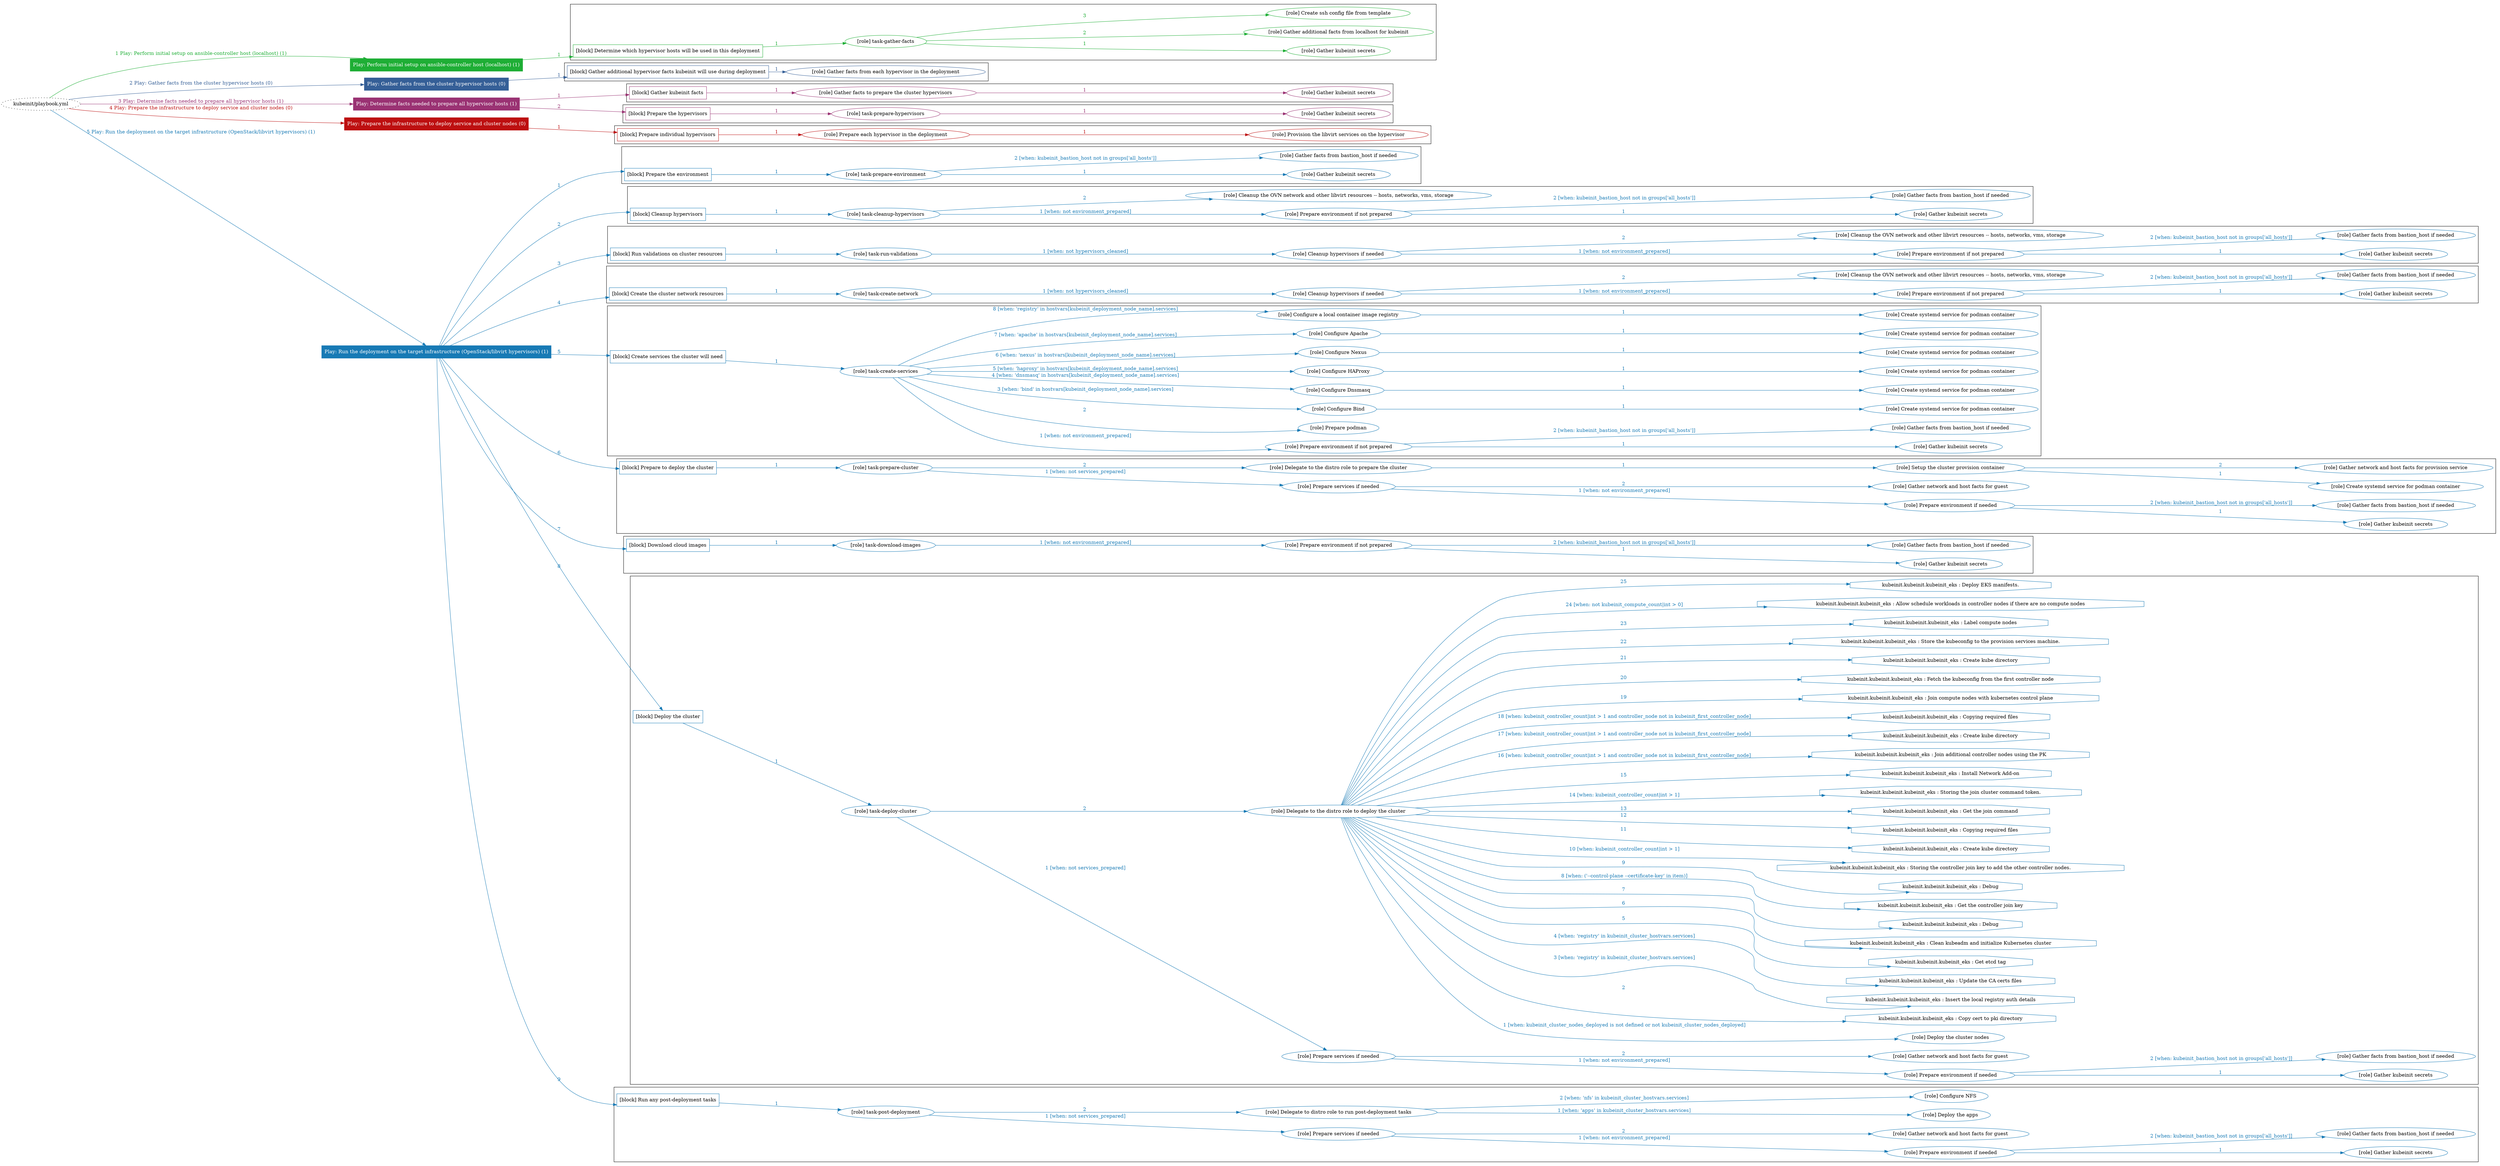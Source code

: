 digraph {
	graph [concentrate=true ordering=in rankdir=LR ratio=fill]
	edge [esep=5 sep=10]
	"kubeinit/playbook.yml" [URL="/home/runner/work/kubeinit/kubeinit/kubeinit/playbook.yml" id=playbook_f0147641 style=dotted]
	"kubeinit/playbook.yml" -> play_a2304761 [label="1 Play: Perform initial setup on ansible-controller host (localhost) (1)" color="#1eae35" fontcolor="#1eae35" id=edge_play_a2304761 labeltooltip="1 Play: Perform initial setup on ansible-controller host (localhost) (1)" tooltip="1 Play: Perform initial setup on ansible-controller host (localhost) (1)"]
	subgraph "Play: Perform initial setup on ansible-controller host (localhost) (1)" {
		play_a2304761 [label="Play: Perform initial setup on ansible-controller host (localhost) (1)" URL="/home/runner/work/kubeinit/kubeinit/kubeinit/playbook.yml" color="#1eae35" fontcolor="#ffffff" id=play_a2304761 shape=box style=filled tooltip=localhost]
		play_a2304761 -> block_bdf57516 [label=1 color="#1eae35" fontcolor="#1eae35" id=edge_block_bdf57516 labeltooltip=1 tooltip=1]
		subgraph cluster_block_bdf57516 {
			block_bdf57516 [label="[block] Determine which hypervisor hosts will be used in this deployment" URL="/home/runner/work/kubeinit/kubeinit/kubeinit/playbook.yml" color="#1eae35" id=block_bdf57516 labeltooltip="Determine which hypervisor hosts will be used in this deployment" shape=box tooltip="Determine which hypervisor hosts will be used in this deployment"]
			block_bdf57516 -> role_dcffb1e6 [label="1 " color="#1eae35" fontcolor="#1eae35" id=edge_role_dcffb1e6 labeltooltip="1 " tooltip="1 "]
			subgraph "task-gather-facts" {
				role_dcffb1e6 [label="[role] task-gather-facts" URL="/home/runner/work/kubeinit/kubeinit/kubeinit/playbook.yml" color="#1eae35" id=role_dcffb1e6 tooltip="task-gather-facts"]
				role_dcffb1e6 -> role_61f84d17 [label="1 " color="#1eae35" fontcolor="#1eae35" id=edge_role_61f84d17 labeltooltip="1 " tooltip="1 "]
				subgraph "Gather kubeinit secrets" {
					role_61f84d17 [label="[role] Gather kubeinit secrets" URL="/home/runner/.ansible/collections/ansible_collections/kubeinit/kubeinit/roles/kubeinit_prepare/tasks/build_hypervisors_group.yml" color="#1eae35" id=role_61f84d17 tooltip="Gather kubeinit secrets"]
				}
				role_dcffb1e6 -> role_24da6d61 [label="2 " color="#1eae35" fontcolor="#1eae35" id=edge_role_24da6d61 labeltooltip="2 " tooltip="2 "]
				subgraph "Gather additional facts from localhost for kubeinit" {
					role_24da6d61 [label="[role] Gather additional facts from localhost for kubeinit" URL="/home/runner/.ansible/collections/ansible_collections/kubeinit/kubeinit/roles/kubeinit_prepare/tasks/build_hypervisors_group.yml" color="#1eae35" id=role_24da6d61 tooltip="Gather additional facts from localhost for kubeinit"]
				}
				role_dcffb1e6 -> role_f5c06270 [label="3 " color="#1eae35" fontcolor="#1eae35" id=edge_role_f5c06270 labeltooltip="3 " tooltip="3 "]
				subgraph "Create ssh config file from template" {
					role_f5c06270 [label="[role] Create ssh config file from template" URL="/home/runner/.ansible/collections/ansible_collections/kubeinit/kubeinit/roles/kubeinit_prepare/tasks/build_hypervisors_group.yml" color="#1eae35" id=role_f5c06270 tooltip="Create ssh config file from template"]
				}
			}
		}
	}
	"kubeinit/playbook.yml" -> play_5d969dad [label="2 Play: Gather facts from the cluster hypervisor hosts (0)" color="#355f97" fontcolor="#355f97" id=edge_play_5d969dad labeltooltip="2 Play: Gather facts from the cluster hypervisor hosts (0)" tooltip="2 Play: Gather facts from the cluster hypervisor hosts (0)"]
	subgraph "Play: Gather facts from the cluster hypervisor hosts (0)" {
		play_5d969dad [label="Play: Gather facts from the cluster hypervisor hosts (0)" URL="/home/runner/work/kubeinit/kubeinit/kubeinit/playbook.yml" color="#355f97" fontcolor="#ffffff" id=play_5d969dad shape=box style=filled tooltip="Play: Gather facts from the cluster hypervisor hosts (0)"]
		play_5d969dad -> block_e7ee8a9f [label=1 color="#355f97" fontcolor="#355f97" id=edge_block_e7ee8a9f labeltooltip=1 tooltip=1]
		subgraph cluster_block_e7ee8a9f {
			block_e7ee8a9f [label="[block] Gather additional hypervisor facts kubeinit will use during deployment" URL="/home/runner/work/kubeinit/kubeinit/kubeinit/playbook.yml" color="#355f97" id=block_e7ee8a9f labeltooltip="Gather additional hypervisor facts kubeinit will use during deployment" shape=box tooltip="Gather additional hypervisor facts kubeinit will use during deployment"]
			block_e7ee8a9f -> role_5f6db469 [label="1 " color="#355f97" fontcolor="#355f97" id=edge_role_5f6db469 labeltooltip="1 " tooltip="1 "]
			subgraph "Gather facts from each hypervisor in the deployment" {
				role_5f6db469 [label="[role] Gather facts from each hypervisor in the deployment" URL="/home/runner/work/kubeinit/kubeinit/kubeinit/playbook.yml" color="#355f97" id=role_5f6db469 tooltip="Gather facts from each hypervisor in the deployment"]
			}
		}
	}
	"kubeinit/playbook.yml" -> play_478903c7 [label="3 Play: Determine facts needed to prepare all hypervisor hosts (1)" color="#9a3273" fontcolor="#9a3273" id=edge_play_478903c7 labeltooltip="3 Play: Determine facts needed to prepare all hypervisor hosts (1)" tooltip="3 Play: Determine facts needed to prepare all hypervisor hosts (1)"]
	subgraph "Play: Determine facts needed to prepare all hypervisor hosts (1)" {
		play_478903c7 [label="Play: Determine facts needed to prepare all hypervisor hosts (1)" URL="/home/runner/work/kubeinit/kubeinit/kubeinit/playbook.yml" color="#9a3273" fontcolor="#ffffff" id=play_478903c7 shape=box style=filled tooltip=localhost]
		play_478903c7 -> block_e24dfb9a [label=1 color="#9a3273" fontcolor="#9a3273" id=edge_block_e24dfb9a labeltooltip=1 tooltip=1]
		subgraph cluster_block_e24dfb9a {
			block_e24dfb9a [label="[block] Gather kubeinit facts" URL="/home/runner/work/kubeinit/kubeinit/kubeinit/playbook.yml" color="#9a3273" id=block_e24dfb9a labeltooltip="Gather kubeinit facts" shape=box tooltip="Gather kubeinit facts"]
			block_e24dfb9a -> role_e4e153f3 [label="1 " color="#9a3273" fontcolor="#9a3273" id=edge_role_e4e153f3 labeltooltip="1 " tooltip="1 "]
			subgraph "Gather facts to prepare the cluster hypervisors" {
				role_e4e153f3 [label="[role] Gather facts to prepare the cluster hypervisors" URL="/home/runner/work/kubeinit/kubeinit/kubeinit/playbook.yml" color="#9a3273" id=role_e4e153f3 tooltip="Gather facts to prepare the cluster hypervisors"]
				role_e4e153f3 -> role_636f1005 [label="1 " color="#9a3273" fontcolor="#9a3273" id=edge_role_636f1005 labeltooltip="1 " tooltip="1 "]
				subgraph "Gather kubeinit secrets" {
					role_636f1005 [label="[role] Gather kubeinit secrets" URL="/home/runner/.ansible/collections/ansible_collections/kubeinit/kubeinit/roles/kubeinit_prepare/tasks/gather_kubeinit_facts.yml" color="#9a3273" id=role_636f1005 tooltip="Gather kubeinit secrets"]
				}
			}
		}
		play_478903c7 -> block_17fb18f7 [label=2 color="#9a3273" fontcolor="#9a3273" id=edge_block_17fb18f7 labeltooltip=2 tooltip=2]
		subgraph cluster_block_17fb18f7 {
			block_17fb18f7 [label="[block] Prepare the hypervisors" URL="/home/runner/work/kubeinit/kubeinit/kubeinit/playbook.yml" color="#9a3273" id=block_17fb18f7 labeltooltip="Prepare the hypervisors" shape=box tooltip="Prepare the hypervisors"]
			block_17fb18f7 -> role_2eb14fb4 [label="1 " color="#9a3273" fontcolor="#9a3273" id=edge_role_2eb14fb4 labeltooltip="1 " tooltip="1 "]
			subgraph "task-prepare-hypervisors" {
				role_2eb14fb4 [label="[role] task-prepare-hypervisors" URL="/home/runner/work/kubeinit/kubeinit/kubeinit/playbook.yml" color="#9a3273" id=role_2eb14fb4 tooltip="task-prepare-hypervisors"]
				role_2eb14fb4 -> role_89a59c3b [label="1 " color="#9a3273" fontcolor="#9a3273" id=edge_role_89a59c3b labeltooltip="1 " tooltip="1 "]
				subgraph "Gather kubeinit secrets" {
					role_89a59c3b [label="[role] Gather kubeinit secrets" URL="/home/runner/.ansible/collections/ansible_collections/kubeinit/kubeinit/roles/kubeinit_prepare/tasks/gather_kubeinit_facts.yml" color="#9a3273" id=role_89a59c3b tooltip="Gather kubeinit secrets"]
				}
			}
		}
	}
	"kubeinit/playbook.yml" -> play_bc3dfcae [label="4 Play: Prepare the infrastructure to deploy service and cluster nodes (0)" color="#bd0f10" fontcolor="#bd0f10" id=edge_play_bc3dfcae labeltooltip="4 Play: Prepare the infrastructure to deploy service and cluster nodes (0)" tooltip="4 Play: Prepare the infrastructure to deploy service and cluster nodes (0)"]
	subgraph "Play: Prepare the infrastructure to deploy service and cluster nodes (0)" {
		play_bc3dfcae [label="Play: Prepare the infrastructure to deploy service and cluster nodes (0)" URL="/home/runner/work/kubeinit/kubeinit/kubeinit/playbook.yml" color="#bd0f10" fontcolor="#ffffff" id=play_bc3dfcae shape=box style=filled tooltip="Play: Prepare the infrastructure to deploy service and cluster nodes (0)"]
		play_bc3dfcae -> block_8a30a41b [label=1 color="#bd0f10" fontcolor="#bd0f10" id=edge_block_8a30a41b labeltooltip=1 tooltip=1]
		subgraph cluster_block_8a30a41b {
			block_8a30a41b [label="[block] Prepare individual hypervisors" URL="/home/runner/work/kubeinit/kubeinit/kubeinit/playbook.yml" color="#bd0f10" id=block_8a30a41b labeltooltip="Prepare individual hypervisors" shape=box tooltip="Prepare individual hypervisors"]
			block_8a30a41b -> role_1e83a8d7 [label="1 " color="#bd0f10" fontcolor="#bd0f10" id=edge_role_1e83a8d7 labeltooltip="1 " tooltip="1 "]
			subgraph "Prepare each hypervisor in the deployment" {
				role_1e83a8d7 [label="[role] Prepare each hypervisor in the deployment" URL="/home/runner/work/kubeinit/kubeinit/kubeinit/playbook.yml" color="#bd0f10" id=role_1e83a8d7 tooltip="Prepare each hypervisor in the deployment"]
				role_1e83a8d7 -> role_64816cbc [label="1 " color="#bd0f10" fontcolor="#bd0f10" id=edge_role_64816cbc labeltooltip="1 " tooltip="1 "]
				subgraph "Provision the libvirt services on the hypervisor" {
					role_64816cbc [label="[role] Provision the libvirt services on the hypervisor" URL="/home/runner/.ansible/collections/ansible_collections/kubeinit/kubeinit/roles/kubeinit_prepare/tasks/prepare_hypervisor.yml" color="#bd0f10" id=role_64816cbc tooltip="Provision the libvirt services on the hypervisor"]
				}
			}
		}
	}
	"kubeinit/playbook.yml" -> play_3e0c4d8b [label="5 Play: Run the deployment on the target infrastructure (OpenStack/libvirt hypervisors) (1)" color="#177ab5" fontcolor="#177ab5" id=edge_play_3e0c4d8b labeltooltip="5 Play: Run the deployment on the target infrastructure (OpenStack/libvirt hypervisors) (1)" tooltip="5 Play: Run the deployment on the target infrastructure (OpenStack/libvirt hypervisors) (1)"]
	subgraph "Play: Run the deployment on the target infrastructure (OpenStack/libvirt hypervisors) (1)" {
		play_3e0c4d8b [label="Play: Run the deployment on the target infrastructure (OpenStack/libvirt hypervisors) (1)" URL="/home/runner/work/kubeinit/kubeinit/kubeinit/playbook.yml" color="#177ab5" fontcolor="#ffffff" id=play_3e0c4d8b shape=box style=filled tooltip=localhost]
		play_3e0c4d8b -> block_c93b0fdb [label=1 color="#177ab5" fontcolor="#177ab5" id=edge_block_c93b0fdb labeltooltip=1 tooltip=1]
		subgraph cluster_block_c93b0fdb {
			block_c93b0fdb [label="[block] Prepare the environment" URL="/home/runner/work/kubeinit/kubeinit/kubeinit/playbook.yml" color="#177ab5" id=block_c93b0fdb labeltooltip="Prepare the environment" shape=box tooltip="Prepare the environment"]
			block_c93b0fdb -> role_8b2eae21 [label="1 " color="#177ab5" fontcolor="#177ab5" id=edge_role_8b2eae21 labeltooltip="1 " tooltip="1 "]
			subgraph "task-prepare-environment" {
				role_8b2eae21 [label="[role] task-prepare-environment" URL="/home/runner/work/kubeinit/kubeinit/kubeinit/playbook.yml" color="#177ab5" id=role_8b2eae21 tooltip="task-prepare-environment"]
				role_8b2eae21 -> role_1531e004 [label="1 " color="#177ab5" fontcolor="#177ab5" id=edge_role_1531e004 labeltooltip="1 " tooltip="1 "]
				subgraph "Gather kubeinit secrets" {
					role_1531e004 [label="[role] Gather kubeinit secrets" URL="/home/runner/.ansible/collections/ansible_collections/kubeinit/kubeinit/roles/kubeinit_prepare/tasks/gather_kubeinit_facts.yml" color="#177ab5" id=role_1531e004 tooltip="Gather kubeinit secrets"]
				}
				role_8b2eae21 -> role_c51755dd [label="2 [when: kubeinit_bastion_host not in groups['all_hosts']]" color="#177ab5" fontcolor="#177ab5" id=edge_role_c51755dd labeltooltip="2 [when: kubeinit_bastion_host not in groups['all_hosts']]" tooltip="2 [when: kubeinit_bastion_host not in groups['all_hosts']]"]
				subgraph "Gather facts from bastion_host if needed" {
					role_c51755dd [label="[role] Gather facts from bastion_host if needed" URL="/home/runner/.ansible/collections/ansible_collections/kubeinit/kubeinit/roles/kubeinit_prepare/tasks/main.yml" color="#177ab5" id=role_c51755dd tooltip="Gather facts from bastion_host if needed"]
				}
			}
		}
		play_3e0c4d8b -> block_591edca5 [label=2 color="#177ab5" fontcolor="#177ab5" id=edge_block_591edca5 labeltooltip=2 tooltip=2]
		subgraph cluster_block_591edca5 {
			block_591edca5 [label="[block] Cleanup hypervisors" URL="/home/runner/work/kubeinit/kubeinit/kubeinit/playbook.yml" color="#177ab5" id=block_591edca5 labeltooltip="Cleanup hypervisors" shape=box tooltip="Cleanup hypervisors"]
			block_591edca5 -> role_b8232053 [label="1 " color="#177ab5" fontcolor="#177ab5" id=edge_role_b8232053 labeltooltip="1 " tooltip="1 "]
			subgraph "task-cleanup-hypervisors" {
				role_b8232053 [label="[role] task-cleanup-hypervisors" URL="/home/runner/work/kubeinit/kubeinit/kubeinit/playbook.yml" color="#177ab5" id=role_b8232053 tooltip="task-cleanup-hypervisors"]
				role_b8232053 -> role_81a8f7a6 [label="1 [when: not environment_prepared]" color="#177ab5" fontcolor="#177ab5" id=edge_role_81a8f7a6 labeltooltip="1 [when: not environment_prepared]" tooltip="1 [when: not environment_prepared]"]
				subgraph "Prepare environment if not prepared" {
					role_81a8f7a6 [label="[role] Prepare environment if not prepared" URL="/home/runner/.ansible/collections/ansible_collections/kubeinit/kubeinit/roles/kubeinit_libvirt/tasks/cleanup_hypervisors.yml" color="#177ab5" id=role_81a8f7a6 tooltip="Prepare environment if not prepared"]
					role_81a8f7a6 -> role_49b6e85c [label="1 " color="#177ab5" fontcolor="#177ab5" id=edge_role_49b6e85c labeltooltip="1 " tooltip="1 "]
					subgraph "Gather kubeinit secrets" {
						role_49b6e85c [label="[role] Gather kubeinit secrets" URL="/home/runner/.ansible/collections/ansible_collections/kubeinit/kubeinit/roles/kubeinit_prepare/tasks/gather_kubeinit_facts.yml" color="#177ab5" id=role_49b6e85c tooltip="Gather kubeinit secrets"]
					}
					role_81a8f7a6 -> role_f3501c54 [label="2 [when: kubeinit_bastion_host not in groups['all_hosts']]" color="#177ab5" fontcolor="#177ab5" id=edge_role_f3501c54 labeltooltip="2 [when: kubeinit_bastion_host not in groups['all_hosts']]" tooltip="2 [when: kubeinit_bastion_host not in groups['all_hosts']]"]
					subgraph "Gather facts from bastion_host if needed" {
						role_f3501c54 [label="[role] Gather facts from bastion_host if needed" URL="/home/runner/.ansible/collections/ansible_collections/kubeinit/kubeinit/roles/kubeinit_prepare/tasks/main.yml" color="#177ab5" id=role_f3501c54 tooltip="Gather facts from bastion_host if needed"]
					}
				}
				role_b8232053 -> role_06b19e28 [label="2 " color="#177ab5" fontcolor="#177ab5" id=edge_role_06b19e28 labeltooltip="2 " tooltip="2 "]
				subgraph "Cleanup the OVN network and other libvirt resources -- hosts, networks, vms, storage" {
					role_06b19e28 [label="[role] Cleanup the OVN network and other libvirt resources -- hosts, networks, vms, storage" URL="/home/runner/.ansible/collections/ansible_collections/kubeinit/kubeinit/roles/kubeinit_libvirt/tasks/cleanup_hypervisors.yml" color="#177ab5" id=role_06b19e28 tooltip="Cleanup the OVN network and other libvirt resources -- hosts, networks, vms, storage"]
				}
			}
		}
		play_3e0c4d8b -> block_31af3e53 [label=3 color="#177ab5" fontcolor="#177ab5" id=edge_block_31af3e53 labeltooltip=3 tooltip=3]
		subgraph cluster_block_31af3e53 {
			block_31af3e53 [label="[block] Run validations on cluster resources" URL="/home/runner/work/kubeinit/kubeinit/kubeinit/playbook.yml" color="#177ab5" id=block_31af3e53 labeltooltip="Run validations on cluster resources" shape=box tooltip="Run validations on cluster resources"]
			block_31af3e53 -> role_81a616be [label="1 " color="#177ab5" fontcolor="#177ab5" id=edge_role_81a616be labeltooltip="1 " tooltip="1 "]
			subgraph "task-run-validations" {
				role_81a616be [label="[role] task-run-validations" URL="/home/runner/work/kubeinit/kubeinit/kubeinit/playbook.yml" color="#177ab5" id=role_81a616be tooltip="task-run-validations"]
				role_81a616be -> role_1364bd52 [label="1 [when: not hypervisors_cleaned]" color="#177ab5" fontcolor="#177ab5" id=edge_role_1364bd52 labeltooltip="1 [when: not hypervisors_cleaned]" tooltip="1 [when: not hypervisors_cleaned]"]
				subgraph "Cleanup hypervisors if needed" {
					role_1364bd52 [label="[role] Cleanup hypervisors if needed" URL="/home/runner/.ansible/collections/ansible_collections/kubeinit/kubeinit/roles/kubeinit_validations/tasks/main.yml" color="#177ab5" id=role_1364bd52 tooltip="Cleanup hypervisors if needed"]
					role_1364bd52 -> role_6b56300a [label="1 [when: not environment_prepared]" color="#177ab5" fontcolor="#177ab5" id=edge_role_6b56300a labeltooltip="1 [when: not environment_prepared]" tooltip="1 [when: not environment_prepared]"]
					subgraph "Prepare environment if not prepared" {
						role_6b56300a [label="[role] Prepare environment if not prepared" URL="/home/runner/.ansible/collections/ansible_collections/kubeinit/kubeinit/roles/kubeinit_libvirt/tasks/cleanup_hypervisors.yml" color="#177ab5" id=role_6b56300a tooltip="Prepare environment if not prepared"]
						role_6b56300a -> role_85d1f8d6 [label="1 " color="#177ab5" fontcolor="#177ab5" id=edge_role_85d1f8d6 labeltooltip="1 " tooltip="1 "]
						subgraph "Gather kubeinit secrets" {
							role_85d1f8d6 [label="[role] Gather kubeinit secrets" URL="/home/runner/.ansible/collections/ansible_collections/kubeinit/kubeinit/roles/kubeinit_prepare/tasks/gather_kubeinit_facts.yml" color="#177ab5" id=role_85d1f8d6 tooltip="Gather kubeinit secrets"]
						}
						role_6b56300a -> role_6b013eae [label="2 [when: kubeinit_bastion_host not in groups['all_hosts']]" color="#177ab5" fontcolor="#177ab5" id=edge_role_6b013eae labeltooltip="2 [when: kubeinit_bastion_host not in groups['all_hosts']]" tooltip="2 [when: kubeinit_bastion_host not in groups['all_hosts']]"]
						subgraph "Gather facts from bastion_host if needed" {
							role_6b013eae [label="[role] Gather facts from bastion_host if needed" URL="/home/runner/.ansible/collections/ansible_collections/kubeinit/kubeinit/roles/kubeinit_prepare/tasks/main.yml" color="#177ab5" id=role_6b013eae tooltip="Gather facts from bastion_host if needed"]
						}
					}
					role_1364bd52 -> role_3ee1a381 [label="2 " color="#177ab5" fontcolor="#177ab5" id=edge_role_3ee1a381 labeltooltip="2 " tooltip="2 "]
					subgraph "Cleanup the OVN network and other libvirt resources -- hosts, networks, vms, storage" {
						role_3ee1a381 [label="[role] Cleanup the OVN network and other libvirt resources -- hosts, networks, vms, storage" URL="/home/runner/.ansible/collections/ansible_collections/kubeinit/kubeinit/roles/kubeinit_libvirt/tasks/cleanup_hypervisors.yml" color="#177ab5" id=role_3ee1a381 tooltip="Cleanup the OVN network and other libvirt resources -- hosts, networks, vms, storage"]
					}
				}
			}
		}
		play_3e0c4d8b -> block_73064d45 [label=4 color="#177ab5" fontcolor="#177ab5" id=edge_block_73064d45 labeltooltip=4 tooltip=4]
		subgraph cluster_block_73064d45 {
			block_73064d45 [label="[block] Create the cluster network resources" URL="/home/runner/work/kubeinit/kubeinit/kubeinit/playbook.yml" color="#177ab5" id=block_73064d45 labeltooltip="Create the cluster network resources" shape=box tooltip="Create the cluster network resources"]
			block_73064d45 -> role_d2ea6487 [label="1 " color="#177ab5" fontcolor="#177ab5" id=edge_role_d2ea6487 labeltooltip="1 " tooltip="1 "]
			subgraph "task-create-network" {
				role_d2ea6487 [label="[role] task-create-network" URL="/home/runner/work/kubeinit/kubeinit/kubeinit/playbook.yml" color="#177ab5" id=role_d2ea6487 tooltip="task-create-network"]
				role_d2ea6487 -> role_30cc62c3 [label="1 [when: not hypervisors_cleaned]" color="#177ab5" fontcolor="#177ab5" id=edge_role_30cc62c3 labeltooltip="1 [when: not hypervisors_cleaned]" tooltip="1 [when: not hypervisors_cleaned]"]
				subgraph "Cleanup hypervisors if needed" {
					role_30cc62c3 [label="[role] Cleanup hypervisors if needed" URL="/home/runner/.ansible/collections/ansible_collections/kubeinit/kubeinit/roles/kubeinit_libvirt/tasks/create_network.yml" color="#177ab5" id=role_30cc62c3 tooltip="Cleanup hypervisors if needed"]
					role_30cc62c3 -> role_4cc3a762 [label="1 [when: not environment_prepared]" color="#177ab5" fontcolor="#177ab5" id=edge_role_4cc3a762 labeltooltip="1 [when: not environment_prepared]" tooltip="1 [when: not environment_prepared]"]
					subgraph "Prepare environment if not prepared" {
						role_4cc3a762 [label="[role] Prepare environment if not prepared" URL="/home/runner/.ansible/collections/ansible_collections/kubeinit/kubeinit/roles/kubeinit_libvirt/tasks/cleanup_hypervisors.yml" color="#177ab5" id=role_4cc3a762 tooltip="Prepare environment if not prepared"]
						role_4cc3a762 -> role_bf8e9045 [label="1 " color="#177ab5" fontcolor="#177ab5" id=edge_role_bf8e9045 labeltooltip="1 " tooltip="1 "]
						subgraph "Gather kubeinit secrets" {
							role_bf8e9045 [label="[role] Gather kubeinit secrets" URL="/home/runner/.ansible/collections/ansible_collections/kubeinit/kubeinit/roles/kubeinit_prepare/tasks/gather_kubeinit_facts.yml" color="#177ab5" id=role_bf8e9045 tooltip="Gather kubeinit secrets"]
						}
						role_4cc3a762 -> role_9a6289aa [label="2 [when: kubeinit_bastion_host not in groups['all_hosts']]" color="#177ab5" fontcolor="#177ab5" id=edge_role_9a6289aa labeltooltip="2 [when: kubeinit_bastion_host not in groups['all_hosts']]" tooltip="2 [when: kubeinit_bastion_host not in groups['all_hosts']]"]
						subgraph "Gather facts from bastion_host if needed" {
							role_9a6289aa [label="[role] Gather facts from bastion_host if needed" URL="/home/runner/.ansible/collections/ansible_collections/kubeinit/kubeinit/roles/kubeinit_prepare/tasks/main.yml" color="#177ab5" id=role_9a6289aa tooltip="Gather facts from bastion_host if needed"]
						}
					}
					role_30cc62c3 -> role_139a7ace [label="2 " color="#177ab5" fontcolor="#177ab5" id=edge_role_139a7ace labeltooltip="2 " tooltip="2 "]
					subgraph "Cleanup the OVN network and other libvirt resources -- hosts, networks, vms, storage" {
						role_139a7ace [label="[role] Cleanup the OVN network and other libvirt resources -- hosts, networks, vms, storage" URL="/home/runner/.ansible/collections/ansible_collections/kubeinit/kubeinit/roles/kubeinit_libvirt/tasks/cleanup_hypervisors.yml" color="#177ab5" id=role_139a7ace tooltip="Cleanup the OVN network and other libvirt resources -- hosts, networks, vms, storage"]
					}
				}
			}
		}
		play_3e0c4d8b -> block_8c32dfed [label=5 color="#177ab5" fontcolor="#177ab5" id=edge_block_8c32dfed labeltooltip=5 tooltip=5]
		subgraph cluster_block_8c32dfed {
			block_8c32dfed [label="[block] Create services the cluster will need" URL="/home/runner/work/kubeinit/kubeinit/kubeinit/playbook.yml" color="#177ab5" id=block_8c32dfed labeltooltip="Create services the cluster will need" shape=box tooltip="Create services the cluster will need"]
			block_8c32dfed -> role_ca3aadd4 [label="1 " color="#177ab5" fontcolor="#177ab5" id=edge_role_ca3aadd4 labeltooltip="1 " tooltip="1 "]
			subgraph "task-create-services" {
				role_ca3aadd4 [label="[role] task-create-services" URL="/home/runner/work/kubeinit/kubeinit/kubeinit/playbook.yml" color="#177ab5" id=role_ca3aadd4 tooltip="task-create-services"]
				role_ca3aadd4 -> role_459d5824 [label="1 [when: not environment_prepared]" color="#177ab5" fontcolor="#177ab5" id=edge_role_459d5824 labeltooltip="1 [when: not environment_prepared]" tooltip="1 [when: not environment_prepared]"]
				subgraph "Prepare environment if not prepared" {
					role_459d5824 [label="[role] Prepare environment if not prepared" URL="/home/runner/.ansible/collections/ansible_collections/kubeinit/kubeinit/roles/kubeinit_services/tasks/main.yml" color="#177ab5" id=role_459d5824 tooltip="Prepare environment if not prepared"]
					role_459d5824 -> role_a44c2873 [label="1 " color="#177ab5" fontcolor="#177ab5" id=edge_role_a44c2873 labeltooltip="1 " tooltip="1 "]
					subgraph "Gather kubeinit secrets" {
						role_a44c2873 [label="[role] Gather kubeinit secrets" URL="/home/runner/.ansible/collections/ansible_collections/kubeinit/kubeinit/roles/kubeinit_prepare/tasks/gather_kubeinit_facts.yml" color="#177ab5" id=role_a44c2873 tooltip="Gather kubeinit secrets"]
					}
					role_459d5824 -> role_9d5e5e55 [label="2 [when: kubeinit_bastion_host not in groups['all_hosts']]" color="#177ab5" fontcolor="#177ab5" id=edge_role_9d5e5e55 labeltooltip="2 [when: kubeinit_bastion_host not in groups['all_hosts']]" tooltip="2 [when: kubeinit_bastion_host not in groups['all_hosts']]"]
					subgraph "Gather facts from bastion_host if needed" {
						role_9d5e5e55 [label="[role] Gather facts from bastion_host if needed" URL="/home/runner/.ansible/collections/ansible_collections/kubeinit/kubeinit/roles/kubeinit_prepare/tasks/main.yml" color="#177ab5" id=role_9d5e5e55 tooltip="Gather facts from bastion_host if needed"]
					}
				}
				role_ca3aadd4 -> role_2408ce64 [label="2 " color="#177ab5" fontcolor="#177ab5" id=edge_role_2408ce64 labeltooltip="2 " tooltip="2 "]
				subgraph "Prepare podman" {
					role_2408ce64 [label="[role] Prepare podman" URL="/home/runner/.ansible/collections/ansible_collections/kubeinit/kubeinit/roles/kubeinit_services/tasks/00_create_service_pod.yml" color="#177ab5" id=role_2408ce64 tooltip="Prepare podman"]
				}
				role_ca3aadd4 -> role_657dd968 [label="3 [when: 'bind' in hostvars[kubeinit_deployment_node_name].services]" color="#177ab5" fontcolor="#177ab5" id=edge_role_657dd968 labeltooltip="3 [when: 'bind' in hostvars[kubeinit_deployment_node_name].services]" tooltip="3 [when: 'bind' in hostvars[kubeinit_deployment_node_name].services]"]
				subgraph "Configure Bind" {
					role_657dd968 [label="[role] Configure Bind" URL="/home/runner/.ansible/collections/ansible_collections/kubeinit/kubeinit/roles/kubeinit_services/tasks/start_services_containers.yml" color="#177ab5" id=role_657dd968 tooltip="Configure Bind"]
					role_657dd968 -> role_a75a59e5 [label="1 " color="#177ab5" fontcolor="#177ab5" id=edge_role_a75a59e5 labeltooltip="1 " tooltip="1 "]
					subgraph "Create systemd service for podman container" {
						role_a75a59e5 [label="[role] Create systemd service for podman container" URL="/home/runner/.ansible/collections/ansible_collections/kubeinit/kubeinit/roles/kubeinit_bind/tasks/main.yml" color="#177ab5" id=role_a75a59e5 tooltip="Create systemd service for podman container"]
					}
				}
				role_ca3aadd4 -> role_943a6534 [label="4 [when: 'dnsmasq' in hostvars[kubeinit_deployment_node_name].services]" color="#177ab5" fontcolor="#177ab5" id=edge_role_943a6534 labeltooltip="4 [when: 'dnsmasq' in hostvars[kubeinit_deployment_node_name].services]" tooltip="4 [when: 'dnsmasq' in hostvars[kubeinit_deployment_node_name].services]"]
				subgraph "Configure Dnsmasq" {
					role_943a6534 [label="[role] Configure Dnsmasq" URL="/home/runner/.ansible/collections/ansible_collections/kubeinit/kubeinit/roles/kubeinit_services/tasks/start_services_containers.yml" color="#177ab5" id=role_943a6534 tooltip="Configure Dnsmasq"]
					role_943a6534 -> role_bc54350d [label="1 " color="#177ab5" fontcolor="#177ab5" id=edge_role_bc54350d labeltooltip="1 " tooltip="1 "]
					subgraph "Create systemd service for podman container" {
						role_bc54350d [label="[role] Create systemd service for podman container" URL="/home/runner/.ansible/collections/ansible_collections/kubeinit/kubeinit/roles/kubeinit_dnsmasq/tasks/main.yml" color="#177ab5" id=role_bc54350d tooltip="Create systemd service for podman container"]
					}
				}
				role_ca3aadd4 -> role_eb90f372 [label="5 [when: 'haproxy' in hostvars[kubeinit_deployment_node_name].services]" color="#177ab5" fontcolor="#177ab5" id=edge_role_eb90f372 labeltooltip="5 [when: 'haproxy' in hostvars[kubeinit_deployment_node_name].services]" tooltip="5 [when: 'haproxy' in hostvars[kubeinit_deployment_node_name].services]"]
				subgraph "Configure HAProxy" {
					role_eb90f372 [label="[role] Configure HAProxy" URL="/home/runner/.ansible/collections/ansible_collections/kubeinit/kubeinit/roles/kubeinit_services/tasks/start_services_containers.yml" color="#177ab5" id=role_eb90f372 tooltip="Configure HAProxy"]
					role_eb90f372 -> role_363e161a [label="1 " color="#177ab5" fontcolor="#177ab5" id=edge_role_363e161a labeltooltip="1 " tooltip="1 "]
					subgraph "Create systemd service for podman container" {
						role_363e161a [label="[role] Create systemd service for podman container" URL="/home/runner/.ansible/collections/ansible_collections/kubeinit/kubeinit/roles/kubeinit_haproxy/tasks/main.yml" color="#177ab5" id=role_363e161a tooltip="Create systemd service for podman container"]
					}
				}
				role_ca3aadd4 -> role_74ad6641 [label="6 [when: 'nexus' in hostvars[kubeinit_deployment_node_name].services]" color="#177ab5" fontcolor="#177ab5" id=edge_role_74ad6641 labeltooltip="6 [when: 'nexus' in hostvars[kubeinit_deployment_node_name].services]" tooltip="6 [when: 'nexus' in hostvars[kubeinit_deployment_node_name].services]"]
				subgraph "Configure Nexus" {
					role_74ad6641 [label="[role] Configure Nexus" URL="/home/runner/.ansible/collections/ansible_collections/kubeinit/kubeinit/roles/kubeinit_services/tasks/start_services_containers.yml" color="#177ab5" id=role_74ad6641 tooltip="Configure Nexus"]
					role_74ad6641 -> role_d7b6459e [label="1 " color="#177ab5" fontcolor="#177ab5" id=edge_role_d7b6459e labeltooltip="1 " tooltip="1 "]
					subgraph "Create systemd service for podman container" {
						role_d7b6459e [label="[role] Create systemd service for podman container" URL="/home/runner/.ansible/collections/ansible_collections/kubeinit/kubeinit/roles/kubeinit_nexus/tasks/main.yml" color="#177ab5" id=role_d7b6459e tooltip="Create systemd service for podman container"]
					}
				}
				role_ca3aadd4 -> role_a0b3936b [label="7 [when: 'apache' in hostvars[kubeinit_deployment_node_name].services]" color="#177ab5" fontcolor="#177ab5" id=edge_role_a0b3936b labeltooltip="7 [when: 'apache' in hostvars[kubeinit_deployment_node_name].services]" tooltip="7 [when: 'apache' in hostvars[kubeinit_deployment_node_name].services]"]
				subgraph "Configure Apache" {
					role_a0b3936b [label="[role] Configure Apache" URL="/home/runner/.ansible/collections/ansible_collections/kubeinit/kubeinit/roles/kubeinit_services/tasks/start_services_containers.yml" color="#177ab5" id=role_a0b3936b tooltip="Configure Apache"]
					role_a0b3936b -> role_cdc3bf13 [label="1 " color="#177ab5" fontcolor="#177ab5" id=edge_role_cdc3bf13 labeltooltip="1 " tooltip="1 "]
					subgraph "Create systemd service for podman container" {
						role_cdc3bf13 [label="[role] Create systemd service for podman container" URL="/home/runner/.ansible/collections/ansible_collections/kubeinit/kubeinit/roles/kubeinit_apache/tasks/main.yml" color="#177ab5" id=role_cdc3bf13 tooltip="Create systemd service for podman container"]
					}
				}
				role_ca3aadd4 -> role_a08c84c3 [label="8 [when: 'registry' in hostvars[kubeinit_deployment_node_name].services]" color="#177ab5" fontcolor="#177ab5" id=edge_role_a08c84c3 labeltooltip="8 [when: 'registry' in hostvars[kubeinit_deployment_node_name].services]" tooltip="8 [when: 'registry' in hostvars[kubeinit_deployment_node_name].services]"]
				subgraph "Configure a local container image registry" {
					role_a08c84c3 [label="[role] Configure a local container image registry" URL="/home/runner/.ansible/collections/ansible_collections/kubeinit/kubeinit/roles/kubeinit_services/tasks/start_services_containers.yml" color="#177ab5" id=role_a08c84c3 tooltip="Configure a local container image registry"]
					role_a08c84c3 -> role_d56db078 [label="1 " color="#177ab5" fontcolor="#177ab5" id=edge_role_d56db078 labeltooltip="1 " tooltip="1 "]
					subgraph "Create systemd service for podman container" {
						role_d56db078 [label="[role] Create systemd service for podman container" URL="/home/runner/.ansible/collections/ansible_collections/kubeinit/kubeinit/roles/kubeinit_registry/tasks/main.yml" color="#177ab5" id=role_d56db078 tooltip="Create systemd service for podman container"]
					}
				}
			}
		}
		play_3e0c4d8b -> block_f4197839 [label=6 color="#177ab5" fontcolor="#177ab5" id=edge_block_f4197839 labeltooltip=6 tooltip=6]
		subgraph cluster_block_f4197839 {
			block_f4197839 [label="[block] Prepare to deploy the cluster" URL="/home/runner/work/kubeinit/kubeinit/kubeinit/playbook.yml" color="#177ab5" id=block_f4197839 labeltooltip="Prepare to deploy the cluster" shape=box tooltip="Prepare to deploy the cluster"]
			block_f4197839 -> role_7be5dc28 [label="1 " color="#177ab5" fontcolor="#177ab5" id=edge_role_7be5dc28 labeltooltip="1 " tooltip="1 "]
			subgraph "task-prepare-cluster" {
				role_7be5dc28 [label="[role] task-prepare-cluster" URL="/home/runner/work/kubeinit/kubeinit/kubeinit/playbook.yml" color="#177ab5" id=role_7be5dc28 tooltip="task-prepare-cluster"]
				role_7be5dc28 -> role_4b5d569b [label="1 [when: not services_prepared]" color="#177ab5" fontcolor="#177ab5" id=edge_role_4b5d569b labeltooltip="1 [when: not services_prepared]" tooltip="1 [when: not services_prepared]"]
				subgraph "Prepare services if needed" {
					role_4b5d569b [label="[role] Prepare services if needed" URL="/home/runner/.ansible/collections/ansible_collections/kubeinit/kubeinit/roles/kubeinit_prepare/tasks/prepare_cluster.yml" color="#177ab5" id=role_4b5d569b tooltip="Prepare services if needed"]
					role_4b5d569b -> role_65dcfbf1 [label="1 [when: not environment_prepared]" color="#177ab5" fontcolor="#177ab5" id=edge_role_65dcfbf1 labeltooltip="1 [when: not environment_prepared]" tooltip="1 [when: not environment_prepared]"]
					subgraph "Prepare environment if needed" {
						role_65dcfbf1 [label="[role] Prepare environment if needed" URL="/home/runner/.ansible/collections/ansible_collections/kubeinit/kubeinit/roles/kubeinit_services/tasks/prepare_services.yml" color="#177ab5" id=role_65dcfbf1 tooltip="Prepare environment if needed"]
						role_65dcfbf1 -> role_4dd80889 [label="1 " color="#177ab5" fontcolor="#177ab5" id=edge_role_4dd80889 labeltooltip="1 " tooltip="1 "]
						subgraph "Gather kubeinit secrets" {
							role_4dd80889 [label="[role] Gather kubeinit secrets" URL="/home/runner/.ansible/collections/ansible_collections/kubeinit/kubeinit/roles/kubeinit_prepare/tasks/gather_kubeinit_facts.yml" color="#177ab5" id=role_4dd80889 tooltip="Gather kubeinit secrets"]
						}
						role_65dcfbf1 -> role_a40e03e9 [label="2 [when: kubeinit_bastion_host not in groups['all_hosts']]" color="#177ab5" fontcolor="#177ab5" id=edge_role_a40e03e9 labeltooltip="2 [when: kubeinit_bastion_host not in groups['all_hosts']]" tooltip="2 [when: kubeinit_bastion_host not in groups['all_hosts']]"]
						subgraph "Gather facts from bastion_host if needed" {
							role_a40e03e9 [label="[role] Gather facts from bastion_host if needed" URL="/home/runner/.ansible/collections/ansible_collections/kubeinit/kubeinit/roles/kubeinit_prepare/tasks/main.yml" color="#177ab5" id=role_a40e03e9 tooltip="Gather facts from bastion_host if needed"]
						}
					}
					role_4b5d569b -> role_04b8d84b [label="2 " color="#177ab5" fontcolor="#177ab5" id=edge_role_04b8d84b labeltooltip="2 " tooltip="2 "]
					subgraph "Gather network and host facts for guest" {
						role_04b8d84b [label="[role] Gather network and host facts for guest" URL="/home/runner/.ansible/collections/ansible_collections/kubeinit/kubeinit/roles/kubeinit_services/tasks/prepare_services.yml" color="#177ab5" id=role_04b8d84b tooltip="Gather network and host facts for guest"]
					}
				}
				role_7be5dc28 -> role_066771c1 [label="2 " color="#177ab5" fontcolor="#177ab5" id=edge_role_066771c1 labeltooltip="2 " tooltip="2 "]
				subgraph "Delegate to the distro role to prepare the cluster" {
					role_066771c1 [label="[role] Delegate to the distro role to prepare the cluster" URL="/home/runner/.ansible/collections/ansible_collections/kubeinit/kubeinit/roles/kubeinit_prepare/tasks/prepare_cluster.yml" color="#177ab5" id=role_066771c1 tooltip="Delegate to the distro role to prepare the cluster"]
					role_066771c1 -> role_fad6fe83 [label="1 " color="#177ab5" fontcolor="#177ab5" id=edge_role_fad6fe83 labeltooltip="1 " tooltip="1 "]
					subgraph "Setup the cluster provision container" {
						role_fad6fe83 [label="[role] Setup the cluster provision container" URL="/home/runner/.ansible/collections/ansible_collections/kubeinit/kubeinit/roles/kubeinit_eks/tasks/prepare_cluster.yml" color="#177ab5" id=role_fad6fe83 tooltip="Setup the cluster provision container"]
						role_fad6fe83 -> role_8aedf5c8 [label="1 " color="#177ab5" fontcolor="#177ab5" id=edge_role_8aedf5c8 labeltooltip="1 " tooltip="1 "]
						subgraph "Create systemd service for podman container" {
							role_8aedf5c8 [label="[role] Create systemd service for podman container" URL="/home/runner/.ansible/collections/ansible_collections/kubeinit/kubeinit/roles/kubeinit_services/tasks/create_provision_container.yml" color="#177ab5" id=role_8aedf5c8 tooltip="Create systemd service for podman container"]
						}
						role_fad6fe83 -> role_a24ad456 [label="2 " color="#177ab5" fontcolor="#177ab5" id=edge_role_a24ad456 labeltooltip="2 " tooltip="2 "]
						subgraph "Gather network and host facts for provision service" {
							role_a24ad456 [label="[role] Gather network and host facts for provision service" URL="/home/runner/.ansible/collections/ansible_collections/kubeinit/kubeinit/roles/kubeinit_services/tasks/create_provision_container.yml" color="#177ab5" id=role_a24ad456 tooltip="Gather network and host facts for provision service"]
						}
					}
				}
			}
		}
		play_3e0c4d8b -> block_c29fdd47 [label=7 color="#177ab5" fontcolor="#177ab5" id=edge_block_c29fdd47 labeltooltip=7 tooltip=7]
		subgraph cluster_block_c29fdd47 {
			block_c29fdd47 [label="[block] Download cloud images" URL="/home/runner/work/kubeinit/kubeinit/kubeinit/playbook.yml" color="#177ab5" id=block_c29fdd47 labeltooltip="Download cloud images" shape=box tooltip="Download cloud images"]
			block_c29fdd47 -> role_0d43dad5 [label="1 " color="#177ab5" fontcolor="#177ab5" id=edge_role_0d43dad5 labeltooltip="1 " tooltip="1 "]
			subgraph "task-download-images" {
				role_0d43dad5 [label="[role] task-download-images" URL="/home/runner/work/kubeinit/kubeinit/kubeinit/playbook.yml" color="#177ab5" id=role_0d43dad5 tooltip="task-download-images"]
				role_0d43dad5 -> role_f79d18fe [label="1 [when: not environment_prepared]" color="#177ab5" fontcolor="#177ab5" id=edge_role_f79d18fe labeltooltip="1 [when: not environment_prepared]" tooltip="1 [when: not environment_prepared]"]
				subgraph "Prepare environment if not prepared" {
					role_f79d18fe [label="[role] Prepare environment if not prepared" URL="/home/runner/.ansible/collections/ansible_collections/kubeinit/kubeinit/roles/kubeinit_libvirt/tasks/download_cloud_images.yml" color="#177ab5" id=role_f79d18fe tooltip="Prepare environment if not prepared"]
					role_f79d18fe -> role_3f3de564 [label="1 " color="#177ab5" fontcolor="#177ab5" id=edge_role_3f3de564 labeltooltip="1 " tooltip="1 "]
					subgraph "Gather kubeinit secrets" {
						role_3f3de564 [label="[role] Gather kubeinit secrets" URL="/home/runner/.ansible/collections/ansible_collections/kubeinit/kubeinit/roles/kubeinit_prepare/tasks/gather_kubeinit_facts.yml" color="#177ab5" id=role_3f3de564 tooltip="Gather kubeinit secrets"]
					}
					role_f79d18fe -> role_39bac9a6 [label="2 [when: kubeinit_bastion_host not in groups['all_hosts']]" color="#177ab5" fontcolor="#177ab5" id=edge_role_39bac9a6 labeltooltip="2 [when: kubeinit_bastion_host not in groups['all_hosts']]" tooltip="2 [when: kubeinit_bastion_host not in groups['all_hosts']]"]
					subgraph "Gather facts from bastion_host if needed" {
						role_39bac9a6 [label="[role] Gather facts from bastion_host if needed" URL="/home/runner/.ansible/collections/ansible_collections/kubeinit/kubeinit/roles/kubeinit_prepare/tasks/main.yml" color="#177ab5" id=role_39bac9a6 tooltip="Gather facts from bastion_host if needed"]
					}
				}
			}
		}
		play_3e0c4d8b -> block_57298dc3 [label=8 color="#177ab5" fontcolor="#177ab5" id=edge_block_57298dc3 labeltooltip=8 tooltip=8]
		subgraph cluster_block_57298dc3 {
			block_57298dc3 [label="[block] Deploy the cluster" URL="/home/runner/work/kubeinit/kubeinit/kubeinit/playbook.yml" color="#177ab5" id=block_57298dc3 labeltooltip="Deploy the cluster" shape=box tooltip="Deploy the cluster"]
			block_57298dc3 -> role_8c9dba31 [label="1 " color="#177ab5" fontcolor="#177ab5" id=edge_role_8c9dba31 labeltooltip="1 " tooltip="1 "]
			subgraph "task-deploy-cluster" {
				role_8c9dba31 [label="[role] task-deploy-cluster" URL="/home/runner/work/kubeinit/kubeinit/kubeinit/playbook.yml" color="#177ab5" id=role_8c9dba31 tooltip="task-deploy-cluster"]
				role_8c9dba31 -> role_53f501a5 [label="1 [when: not services_prepared]" color="#177ab5" fontcolor="#177ab5" id=edge_role_53f501a5 labeltooltip="1 [when: not services_prepared]" tooltip="1 [when: not services_prepared]"]
				subgraph "Prepare services if needed" {
					role_53f501a5 [label="[role] Prepare services if needed" URL="/home/runner/.ansible/collections/ansible_collections/kubeinit/kubeinit/roles/kubeinit_prepare/tasks/deploy_cluster.yml" color="#177ab5" id=role_53f501a5 tooltip="Prepare services if needed"]
					role_53f501a5 -> role_6078e727 [label="1 [when: not environment_prepared]" color="#177ab5" fontcolor="#177ab5" id=edge_role_6078e727 labeltooltip="1 [when: not environment_prepared]" tooltip="1 [when: not environment_prepared]"]
					subgraph "Prepare environment if needed" {
						role_6078e727 [label="[role] Prepare environment if needed" URL="/home/runner/.ansible/collections/ansible_collections/kubeinit/kubeinit/roles/kubeinit_services/tasks/prepare_services.yml" color="#177ab5" id=role_6078e727 tooltip="Prepare environment if needed"]
						role_6078e727 -> role_6a6f86ad [label="1 " color="#177ab5" fontcolor="#177ab5" id=edge_role_6a6f86ad labeltooltip="1 " tooltip="1 "]
						subgraph "Gather kubeinit secrets" {
							role_6a6f86ad [label="[role] Gather kubeinit secrets" URL="/home/runner/.ansible/collections/ansible_collections/kubeinit/kubeinit/roles/kubeinit_prepare/tasks/gather_kubeinit_facts.yml" color="#177ab5" id=role_6a6f86ad tooltip="Gather kubeinit secrets"]
						}
						role_6078e727 -> role_9438095a [label="2 [when: kubeinit_bastion_host not in groups['all_hosts']]" color="#177ab5" fontcolor="#177ab5" id=edge_role_9438095a labeltooltip="2 [when: kubeinit_bastion_host not in groups['all_hosts']]" tooltip="2 [when: kubeinit_bastion_host not in groups['all_hosts']]"]
						subgraph "Gather facts from bastion_host if needed" {
							role_9438095a [label="[role] Gather facts from bastion_host if needed" URL="/home/runner/.ansible/collections/ansible_collections/kubeinit/kubeinit/roles/kubeinit_prepare/tasks/main.yml" color="#177ab5" id=role_9438095a tooltip="Gather facts from bastion_host if needed"]
						}
					}
					role_53f501a5 -> role_fb63003d [label="2 " color="#177ab5" fontcolor="#177ab5" id=edge_role_fb63003d labeltooltip="2 " tooltip="2 "]
					subgraph "Gather network and host facts for guest" {
						role_fb63003d [label="[role] Gather network and host facts for guest" URL="/home/runner/.ansible/collections/ansible_collections/kubeinit/kubeinit/roles/kubeinit_services/tasks/prepare_services.yml" color="#177ab5" id=role_fb63003d tooltip="Gather network and host facts for guest"]
					}
				}
				role_8c9dba31 -> role_bcf7b1e3 [label="2 " color="#177ab5" fontcolor="#177ab5" id=edge_role_bcf7b1e3 labeltooltip="2 " tooltip="2 "]
				subgraph "Delegate to the distro role to deploy the cluster" {
					role_bcf7b1e3 [label="[role] Delegate to the distro role to deploy the cluster" URL="/home/runner/.ansible/collections/ansible_collections/kubeinit/kubeinit/roles/kubeinit_prepare/tasks/deploy_cluster.yml" color="#177ab5" id=role_bcf7b1e3 tooltip="Delegate to the distro role to deploy the cluster"]
					role_bcf7b1e3 -> role_932a255c [label="1 [when: kubeinit_cluster_nodes_deployed is not defined or not kubeinit_cluster_nodes_deployed]" color="#177ab5" fontcolor="#177ab5" id=edge_role_932a255c labeltooltip="1 [when: kubeinit_cluster_nodes_deployed is not defined or not kubeinit_cluster_nodes_deployed]" tooltip="1 [when: kubeinit_cluster_nodes_deployed is not defined or not kubeinit_cluster_nodes_deployed]"]
					subgraph "Deploy the cluster nodes" {
						role_932a255c [label="[role] Deploy the cluster nodes" URL="/home/runner/.ansible/collections/ansible_collections/kubeinit/kubeinit/roles/kubeinit_eks/tasks/main.yml" color="#177ab5" id=role_932a255c tooltip="Deploy the cluster nodes"]
					}
					task_883d0dfc [label="kubeinit.kubeinit.kubeinit_eks : Copy cert to pki directory" URL="/home/runner/.ansible/collections/ansible_collections/kubeinit/kubeinit/roles/kubeinit_eks/tasks/main.yml" color="#177ab5" id=task_883d0dfc shape=octagon tooltip="kubeinit.kubeinit.kubeinit_eks : Copy cert to pki directory"]
					role_bcf7b1e3 -> task_883d0dfc [label="2 " color="#177ab5" fontcolor="#177ab5" id=edge_task_883d0dfc labeltooltip="2 " tooltip="2 "]
					task_bac3e383 [label="kubeinit.kubeinit.kubeinit_eks : Insert the local registry auth details" URL="/home/runner/.ansible/collections/ansible_collections/kubeinit/kubeinit/roles/kubeinit_eks/tasks/main.yml" color="#177ab5" id=task_bac3e383 shape=octagon tooltip="kubeinit.kubeinit.kubeinit_eks : Insert the local registry auth details"]
					role_bcf7b1e3 -> task_bac3e383 [label="3 [when: 'registry' in kubeinit_cluster_hostvars.services]" color="#177ab5" fontcolor="#177ab5" id=edge_task_bac3e383 labeltooltip="3 [when: 'registry' in kubeinit_cluster_hostvars.services]" tooltip="3 [when: 'registry' in kubeinit_cluster_hostvars.services]"]
					task_6270c81d [label="kubeinit.kubeinit.kubeinit_eks : Update the CA certs files" URL="/home/runner/.ansible/collections/ansible_collections/kubeinit/kubeinit/roles/kubeinit_eks/tasks/main.yml" color="#177ab5" id=task_6270c81d shape=octagon tooltip="kubeinit.kubeinit.kubeinit_eks : Update the CA certs files"]
					role_bcf7b1e3 -> task_6270c81d [label="4 [when: 'registry' in kubeinit_cluster_hostvars.services]" color="#177ab5" fontcolor="#177ab5" id=edge_task_6270c81d labeltooltip="4 [when: 'registry' in kubeinit_cluster_hostvars.services]" tooltip="4 [when: 'registry' in kubeinit_cluster_hostvars.services]"]
					task_ad98f546 [label="kubeinit.kubeinit.kubeinit_eks : Get etcd tag" URL="/home/runner/.ansible/collections/ansible_collections/kubeinit/kubeinit/roles/kubeinit_eks/tasks/main.yml" color="#177ab5" id=task_ad98f546 shape=octagon tooltip="kubeinit.kubeinit.kubeinit_eks : Get etcd tag"]
					role_bcf7b1e3 -> task_ad98f546 [label="5 " color="#177ab5" fontcolor="#177ab5" id=edge_task_ad98f546 labeltooltip="5 " tooltip="5 "]
					task_1364dfbc [label="kubeinit.kubeinit.kubeinit_eks : Clean kubeadm and initialize Kubernetes cluster" URL="/home/runner/.ansible/collections/ansible_collections/kubeinit/kubeinit/roles/kubeinit_eks/tasks/main.yml" color="#177ab5" id=task_1364dfbc shape=octagon tooltip="kubeinit.kubeinit.kubeinit_eks : Clean kubeadm and initialize Kubernetes cluster"]
					role_bcf7b1e3 -> task_1364dfbc [label="6 " color="#177ab5" fontcolor="#177ab5" id=edge_task_1364dfbc labeltooltip="6 " tooltip="6 "]
					task_e8faf0c0 [label="kubeinit.kubeinit.kubeinit_eks : Debug" URL="/home/runner/.ansible/collections/ansible_collections/kubeinit/kubeinit/roles/kubeinit_eks/tasks/main.yml" color="#177ab5" id=task_e8faf0c0 shape=octagon tooltip="kubeinit.kubeinit.kubeinit_eks : Debug"]
					role_bcf7b1e3 -> task_e8faf0c0 [label="7 " color="#177ab5" fontcolor="#177ab5" id=edge_task_e8faf0c0 labeltooltip="7 " tooltip="7 "]
					task_563f70b3 [label="kubeinit.kubeinit.kubeinit_eks : Get the controller join key" URL="/home/runner/.ansible/collections/ansible_collections/kubeinit/kubeinit/roles/kubeinit_eks/tasks/main.yml" color="#177ab5" id=task_563f70b3 shape=octagon tooltip="kubeinit.kubeinit.kubeinit_eks : Get the controller join key"]
					role_bcf7b1e3 -> task_563f70b3 [label="8 [when: ('--control-plane --certificate-key' in item)]" color="#177ab5" fontcolor="#177ab5" id=edge_task_563f70b3 labeltooltip="8 [when: ('--control-plane --certificate-key' in item)]" tooltip="8 [when: ('--control-plane --certificate-key' in item)]"]
					task_292db1d8 [label="kubeinit.kubeinit.kubeinit_eks : Debug" URL="/home/runner/.ansible/collections/ansible_collections/kubeinit/kubeinit/roles/kubeinit_eks/tasks/main.yml" color="#177ab5" id=task_292db1d8 shape=octagon tooltip="kubeinit.kubeinit.kubeinit_eks : Debug"]
					role_bcf7b1e3 -> task_292db1d8 [label="9 " color="#177ab5" fontcolor="#177ab5" id=edge_task_292db1d8 labeltooltip="9 " tooltip="9 "]
					task_8f46c99a [label="kubeinit.kubeinit.kubeinit_eks : Storing the controller join key to add the other controller nodes." URL="/home/runner/.ansible/collections/ansible_collections/kubeinit/kubeinit/roles/kubeinit_eks/tasks/main.yml" color="#177ab5" id=task_8f46c99a shape=octagon tooltip="kubeinit.kubeinit.kubeinit_eks : Storing the controller join key to add the other controller nodes."]
					role_bcf7b1e3 -> task_8f46c99a [label="10 [when: kubeinit_controller_count|int > 1]" color="#177ab5" fontcolor="#177ab5" id=edge_task_8f46c99a labeltooltip="10 [when: kubeinit_controller_count|int > 1]" tooltip="10 [when: kubeinit_controller_count|int > 1]"]
					task_0d1c92e4 [label="kubeinit.kubeinit.kubeinit_eks : Create kube directory" URL="/home/runner/.ansible/collections/ansible_collections/kubeinit/kubeinit/roles/kubeinit_eks/tasks/main.yml" color="#177ab5" id=task_0d1c92e4 shape=octagon tooltip="kubeinit.kubeinit.kubeinit_eks : Create kube directory"]
					role_bcf7b1e3 -> task_0d1c92e4 [label="11 " color="#177ab5" fontcolor="#177ab5" id=edge_task_0d1c92e4 labeltooltip="11 " tooltip="11 "]
					task_0c98d81d [label="kubeinit.kubeinit.kubeinit_eks : Copying required files" URL="/home/runner/.ansible/collections/ansible_collections/kubeinit/kubeinit/roles/kubeinit_eks/tasks/main.yml" color="#177ab5" id=task_0c98d81d shape=octagon tooltip="kubeinit.kubeinit.kubeinit_eks : Copying required files"]
					role_bcf7b1e3 -> task_0c98d81d [label="12 " color="#177ab5" fontcolor="#177ab5" id=edge_task_0c98d81d labeltooltip="12 " tooltip="12 "]
					task_b54051a8 [label="kubeinit.kubeinit.kubeinit_eks : Get the join command" URL="/home/runner/.ansible/collections/ansible_collections/kubeinit/kubeinit/roles/kubeinit_eks/tasks/main.yml" color="#177ab5" id=task_b54051a8 shape=octagon tooltip="kubeinit.kubeinit.kubeinit_eks : Get the join command"]
					role_bcf7b1e3 -> task_b54051a8 [label="13 " color="#177ab5" fontcolor="#177ab5" id=edge_task_b54051a8 labeltooltip="13 " tooltip="13 "]
					task_b889bd9d [label="kubeinit.kubeinit.kubeinit_eks : Storing the join cluster command token." URL="/home/runner/.ansible/collections/ansible_collections/kubeinit/kubeinit/roles/kubeinit_eks/tasks/main.yml" color="#177ab5" id=task_b889bd9d shape=octagon tooltip="kubeinit.kubeinit.kubeinit_eks : Storing the join cluster command token."]
					role_bcf7b1e3 -> task_b889bd9d [label="14 [when: kubeinit_controller_count|int > 1]" color="#177ab5" fontcolor="#177ab5" id=edge_task_b889bd9d labeltooltip="14 [when: kubeinit_controller_count|int > 1]" tooltip="14 [when: kubeinit_controller_count|int > 1]"]
					task_8d1f7515 [label="kubeinit.kubeinit.kubeinit_eks : Install Network Add-on" URL="/home/runner/.ansible/collections/ansible_collections/kubeinit/kubeinit/roles/kubeinit_eks/tasks/main.yml" color="#177ab5" id=task_8d1f7515 shape=octagon tooltip="kubeinit.kubeinit.kubeinit_eks : Install Network Add-on"]
					role_bcf7b1e3 -> task_8d1f7515 [label="15 " color="#177ab5" fontcolor="#177ab5" id=edge_task_8d1f7515 labeltooltip="15 " tooltip="15 "]
					task_0f2a5f7c [label="kubeinit.kubeinit.kubeinit_eks : Join additional controller nodes using the PK" URL="/home/runner/.ansible/collections/ansible_collections/kubeinit/kubeinit/roles/kubeinit_eks/tasks/main.yml" color="#177ab5" id=task_0f2a5f7c shape=octagon tooltip="kubeinit.kubeinit.kubeinit_eks : Join additional controller nodes using the PK"]
					role_bcf7b1e3 -> task_0f2a5f7c [label="16 [when: kubeinit_controller_count|int > 1 and controller_node not in kubeinit_first_controller_node]" color="#177ab5" fontcolor="#177ab5" id=edge_task_0f2a5f7c labeltooltip="16 [when: kubeinit_controller_count|int > 1 and controller_node not in kubeinit_first_controller_node]" tooltip="16 [when: kubeinit_controller_count|int > 1 and controller_node not in kubeinit_first_controller_node]"]
					task_64fcb8d9 [label="kubeinit.kubeinit.kubeinit_eks : Create kube directory" URL="/home/runner/.ansible/collections/ansible_collections/kubeinit/kubeinit/roles/kubeinit_eks/tasks/main.yml" color="#177ab5" id=task_64fcb8d9 shape=octagon tooltip="kubeinit.kubeinit.kubeinit_eks : Create kube directory"]
					role_bcf7b1e3 -> task_64fcb8d9 [label="17 [when: kubeinit_controller_count|int > 1 and controller_node not in kubeinit_first_controller_node]" color="#177ab5" fontcolor="#177ab5" id=edge_task_64fcb8d9 labeltooltip="17 [when: kubeinit_controller_count|int > 1 and controller_node not in kubeinit_first_controller_node]" tooltip="17 [when: kubeinit_controller_count|int > 1 and controller_node not in kubeinit_first_controller_node]"]
					task_582a4151 [label="kubeinit.kubeinit.kubeinit_eks : Copying required files" URL="/home/runner/.ansible/collections/ansible_collections/kubeinit/kubeinit/roles/kubeinit_eks/tasks/main.yml" color="#177ab5" id=task_582a4151 shape=octagon tooltip="kubeinit.kubeinit.kubeinit_eks : Copying required files"]
					role_bcf7b1e3 -> task_582a4151 [label="18 [when: kubeinit_controller_count|int > 1 and controller_node not in kubeinit_first_controller_node]" color="#177ab5" fontcolor="#177ab5" id=edge_task_582a4151 labeltooltip="18 [when: kubeinit_controller_count|int > 1 and controller_node not in kubeinit_first_controller_node]" tooltip="18 [when: kubeinit_controller_count|int > 1 and controller_node not in kubeinit_first_controller_node]"]
					task_d3e4c98f [label="kubeinit.kubeinit.kubeinit_eks : Join compute nodes with kubernetes control plane" URL="/home/runner/.ansible/collections/ansible_collections/kubeinit/kubeinit/roles/kubeinit_eks/tasks/main.yml" color="#177ab5" id=task_d3e4c98f shape=octagon tooltip="kubeinit.kubeinit.kubeinit_eks : Join compute nodes with kubernetes control plane"]
					role_bcf7b1e3 -> task_d3e4c98f [label="19 " color="#177ab5" fontcolor="#177ab5" id=edge_task_d3e4c98f labeltooltip="19 " tooltip="19 "]
					task_bf6e3f90 [label="kubeinit.kubeinit.kubeinit_eks : Fetch the kubeconfig from the first controller node" URL="/home/runner/.ansible/collections/ansible_collections/kubeinit/kubeinit/roles/kubeinit_eks/tasks/main.yml" color="#177ab5" id=task_bf6e3f90 shape=octagon tooltip="kubeinit.kubeinit.kubeinit_eks : Fetch the kubeconfig from the first controller node"]
					role_bcf7b1e3 -> task_bf6e3f90 [label="20 " color="#177ab5" fontcolor="#177ab5" id=edge_task_bf6e3f90 labeltooltip="20 " tooltip="20 "]
					task_aeda6211 [label="kubeinit.kubeinit.kubeinit_eks : Create kube directory" URL="/home/runner/.ansible/collections/ansible_collections/kubeinit/kubeinit/roles/kubeinit_eks/tasks/main.yml" color="#177ab5" id=task_aeda6211 shape=octagon tooltip="kubeinit.kubeinit.kubeinit_eks : Create kube directory"]
					role_bcf7b1e3 -> task_aeda6211 [label="21 " color="#177ab5" fontcolor="#177ab5" id=edge_task_aeda6211 labeltooltip="21 " tooltip="21 "]
					task_e8ae8333 [label="kubeinit.kubeinit.kubeinit_eks : Store the kubeconfig to the provision services machine." URL="/home/runner/.ansible/collections/ansible_collections/kubeinit/kubeinit/roles/kubeinit_eks/tasks/main.yml" color="#177ab5" id=task_e8ae8333 shape=octagon tooltip="kubeinit.kubeinit.kubeinit_eks : Store the kubeconfig to the provision services machine."]
					role_bcf7b1e3 -> task_e8ae8333 [label="22 " color="#177ab5" fontcolor="#177ab5" id=edge_task_e8ae8333 labeltooltip="22 " tooltip="22 "]
					task_10d56433 [label="kubeinit.kubeinit.kubeinit_eks : Label compute nodes" URL="/home/runner/.ansible/collections/ansible_collections/kubeinit/kubeinit/roles/kubeinit_eks/tasks/main.yml" color="#177ab5" id=task_10d56433 shape=octagon tooltip="kubeinit.kubeinit.kubeinit_eks : Label compute nodes"]
					role_bcf7b1e3 -> task_10d56433 [label="23 " color="#177ab5" fontcolor="#177ab5" id=edge_task_10d56433 labeltooltip="23 " tooltip="23 "]
					task_fd20ccae [label="kubeinit.kubeinit.kubeinit_eks : Allow schedule workloads in controller nodes if there are no compute nodes" URL="/home/runner/.ansible/collections/ansible_collections/kubeinit/kubeinit/roles/kubeinit_eks/tasks/main.yml" color="#177ab5" id=task_fd20ccae shape=octagon tooltip="kubeinit.kubeinit.kubeinit_eks : Allow schedule workloads in controller nodes if there are no compute nodes"]
					role_bcf7b1e3 -> task_fd20ccae [label="24 [when: not kubeinit_compute_count|int > 0]" color="#177ab5" fontcolor="#177ab5" id=edge_task_fd20ccae labeltooltip="24 [when: not kubeinit_compute_count|int > 0]" tooltip="24 [when: not kubeinit_compute_count|int > 0]"]
					task_7dfb3321 [label="kubeinit.kubeinit.kubeinit_eks : Deploy EKS manifests." URL="/home/runner/.ansible/collections/ansible_collections/kubeinit/kubeinit/roles/kubeinit_eks/tasks/main.yml" color="#177ab5" id=task_7dfb3321 shape=octagon tooltip="kubeinit.kubeinit.kubeinit_eks : Deploy EKS manifests."]
					role_bcf7b1e3 -> task_7dfb3321 [label="25 " color="#177ab5" fontcolor="#177ab5" id=edge_task_7dfb3321 labeltooltip="25 " tooltip="25 "]
				}
			}
		}
		play_3e0c4d8b -> block_4d15772c [label=9 color="#177ab5" fontcolor="#177ab5" id=edge_block_4d15772c labeltooltip=9 tooltip=9]
		subgraph cluster_block_4d15772c {
			block_4d15772c [label="[block] Run any post-deployment tasks" URL="/home/runner/work/kubeinit/kubeinit/kubeinit/playbook.yml" color="#177ab5" id=block_4d15772c labeltooltip="Run any post-deployment tasks" shape=box tooltip="Run any post-deployment tasks"]
			block_4d15772c -> role_423015d3 [label="1 " color="#177ab5" fontcolor="#177ab5" id=edge_role_423015d3 labeltooltip="1 " tooltip="1 "]
			subgraph "task-post-deployment" {
				role_423015d3 [label="[role] task-post-deployment" URL="/home/runner/work/kubeinit/kubeinit/kubeinit/playbook.yml" color="#177ab5" id=role_423015d3 tooltip="task-post-deployment"]
				role_423015d3 -> role_072ded14 [label="1 [when: not services_prepared]" color="#177ab5" fontcolor="#177ab5" id=edge_role_072ded14 labeltooltip="1 [when: not services_prepared]" tooltip="1 [when: not services_prepared]"]
				subgraph "Prepare services if needed" {
					role_072ded14 [label="[role] Prepare services if needed" URL="/home/runner/.ansible/collections/ansible_collections/kubeinit/kubeinit/roles/kubeinit_prepare/tasks/post_deployment.yml" color="#177ab5" id=role_072ded14 tooltip="Prepare services if needed"]
					role_072ded14 -> role_560127b8 [label="1 [when: not environment_prepared]" color="#177ab5" fontcolor="#177ab5" id=edge_role_560127b8 labeltooltip="1 [when: not environment_prepared]" tooltip="1 [when: not environment_prepared]"]
					subgraph "Prepare environment if needed" {
						role_560127b8 [label="[role] Prepare environment if needed" URL="/home/runner/.ansible/collections/ansible_collections/kubeinit/kubeinit/roles/kubeinit_services/tasks/prepare_services.yml" color="#177ab5" id=role_560127b8 tooltip="Prepare environment if needed"]
						role_560127b8 -> role_0c4b549c [label="1 " color="#177ab5" fontcolor="#177ab5" id=edge_role_0c4b549c labeltooltip="1 " tooltip="1 "]
						subgraph "Gather kubeinit secrets" {
							role_0c4b549c [label="[role] Gather kubeinit secrets" URL="/home/runner/.ansible/collections/ansible_collections/kubeinit/kubeinit/roles/kubeinit_prepare/tasks/gather_kubeinit_facts.yml" color="#177ab5" id=role_0c4b549c tooltip="Gather kubeinit secrets"]
						}
						role_560127b8 -> role_192ece29 [label="2 [when: kubeinit_bastion_host not in groups['all_hosts']]" color="#177ab5" fontcolor="#177ab5" id=edge_role_192ece29 labeltooltip="2 [when: kubeinit_bastion_host not in groups['all_hosts']]" tooltip="2 [when: kubeinit_bastion_host not in groups['all_hosts']]"]
						subgraph "Gather facts from bastion_host if needed" {
							role_192ece29 [label="[role] Gather facts from bastion_host if needed" URL="/home/runner/.ansible/collections/ansible_collections/kubeinit/kubeinit/roles/kubeinit_prepare/tasks/main.yml" color="#177ab5" id=role_192ece29 tooltip="Gather facts from bastion_host if needed"]
						}
					}
					role_072ded14 -> role_0394ebbc [label="2 " color="#177ab5" fontcolor="#177ab5" id=edge_role_0394ebbc labeltooltip="2 " tooltip="2 "]
					subgraph "Gather network and host facts for guest" {
						role_0394ebbc [label="[role] Gather network and host facts for guest" URL="/home/runner/.ansible/collections/ansible_collections/kubeinit/kubeinit/roles/kubeinit_services/tasks/prepare_services.yml" color="#177ab5" id=role_0394ebbc tooltip="Gather network and host facts for guest"]
					}
				}
				role_423015d3 -> role_1a88b727 [label="2 " color="#177ab5" fontcolor="#177ab5" id=edge_role_1a88b727 labeltooltip="2 " tooltip="2 "]
				subgraph "Delegate to distro role to run post-deployment tasks" {
					role_1a88b727 [label="[role] Delegate to distro role to run post-deployment tasks" URL="/home/runner/.ansible/collections/ansible_collections/kubeinit/kubeinit/roles/kubeinit_prepare/tasks/post_deployment.yml" color="#177ab5" id=role_1a88b727 tooltip="Delegate to distro role to run post-deployment tasks"]
					role_1a88b727 -> role_6dbb5433 [label="1 [when: 'apps' in kubeinit_cluster_hostvars.services]" color="#177ab5" fontcolor="#177ab5" id=edge_role_6dbb5433 labeltooltip="1 [when: 'apps' in kubeinit_cluster_hostvars.services]" tooltip="1 [when: 'apps' in kubeinit_cluster_hostvars.services]"]
					subgraph "Deploy the apps" {
						role_6dbb5433 [label="[role] Deploy the apps" URL="/home/runner/.ansible/collections/ansible_collections/kubeinit/kubeinit/roles/kubeinit_eks/tasks/post_deployment_tasks.yml" color="#177ab5" id=role_6dbb5433 tooltip="Deploy the apps"]
					}
					role_1a88b727 -> role_6ec9aef0 [label="2 [when: 'nfs' in kubeinit_cluster_hostvars.services]" color="#177ab5" fontcolor="#177ab5" id=edge_role_6ec9aef0 labeltooltip="2 [when: 'nfs' in kubeinit_cluster_hostvars.services]" tooltip="2 [when: 'nfs' in kubeinit_cluster_hostvars.services]"]
					subgraph "Configure NFS" {
						role_6ec9aef0 [label="[role] Configure NFS" URL="/home/runner/.ansible/collections/ansible_collections/kubeinit/kubeinit/roles/kubeinit_eks/tasks/post_deployment_tasks.yml" color="#177ab5" id=role_6ec9aef0 tooltip="Configure NFS"]
					}
				}
			}
		}
	}
}
